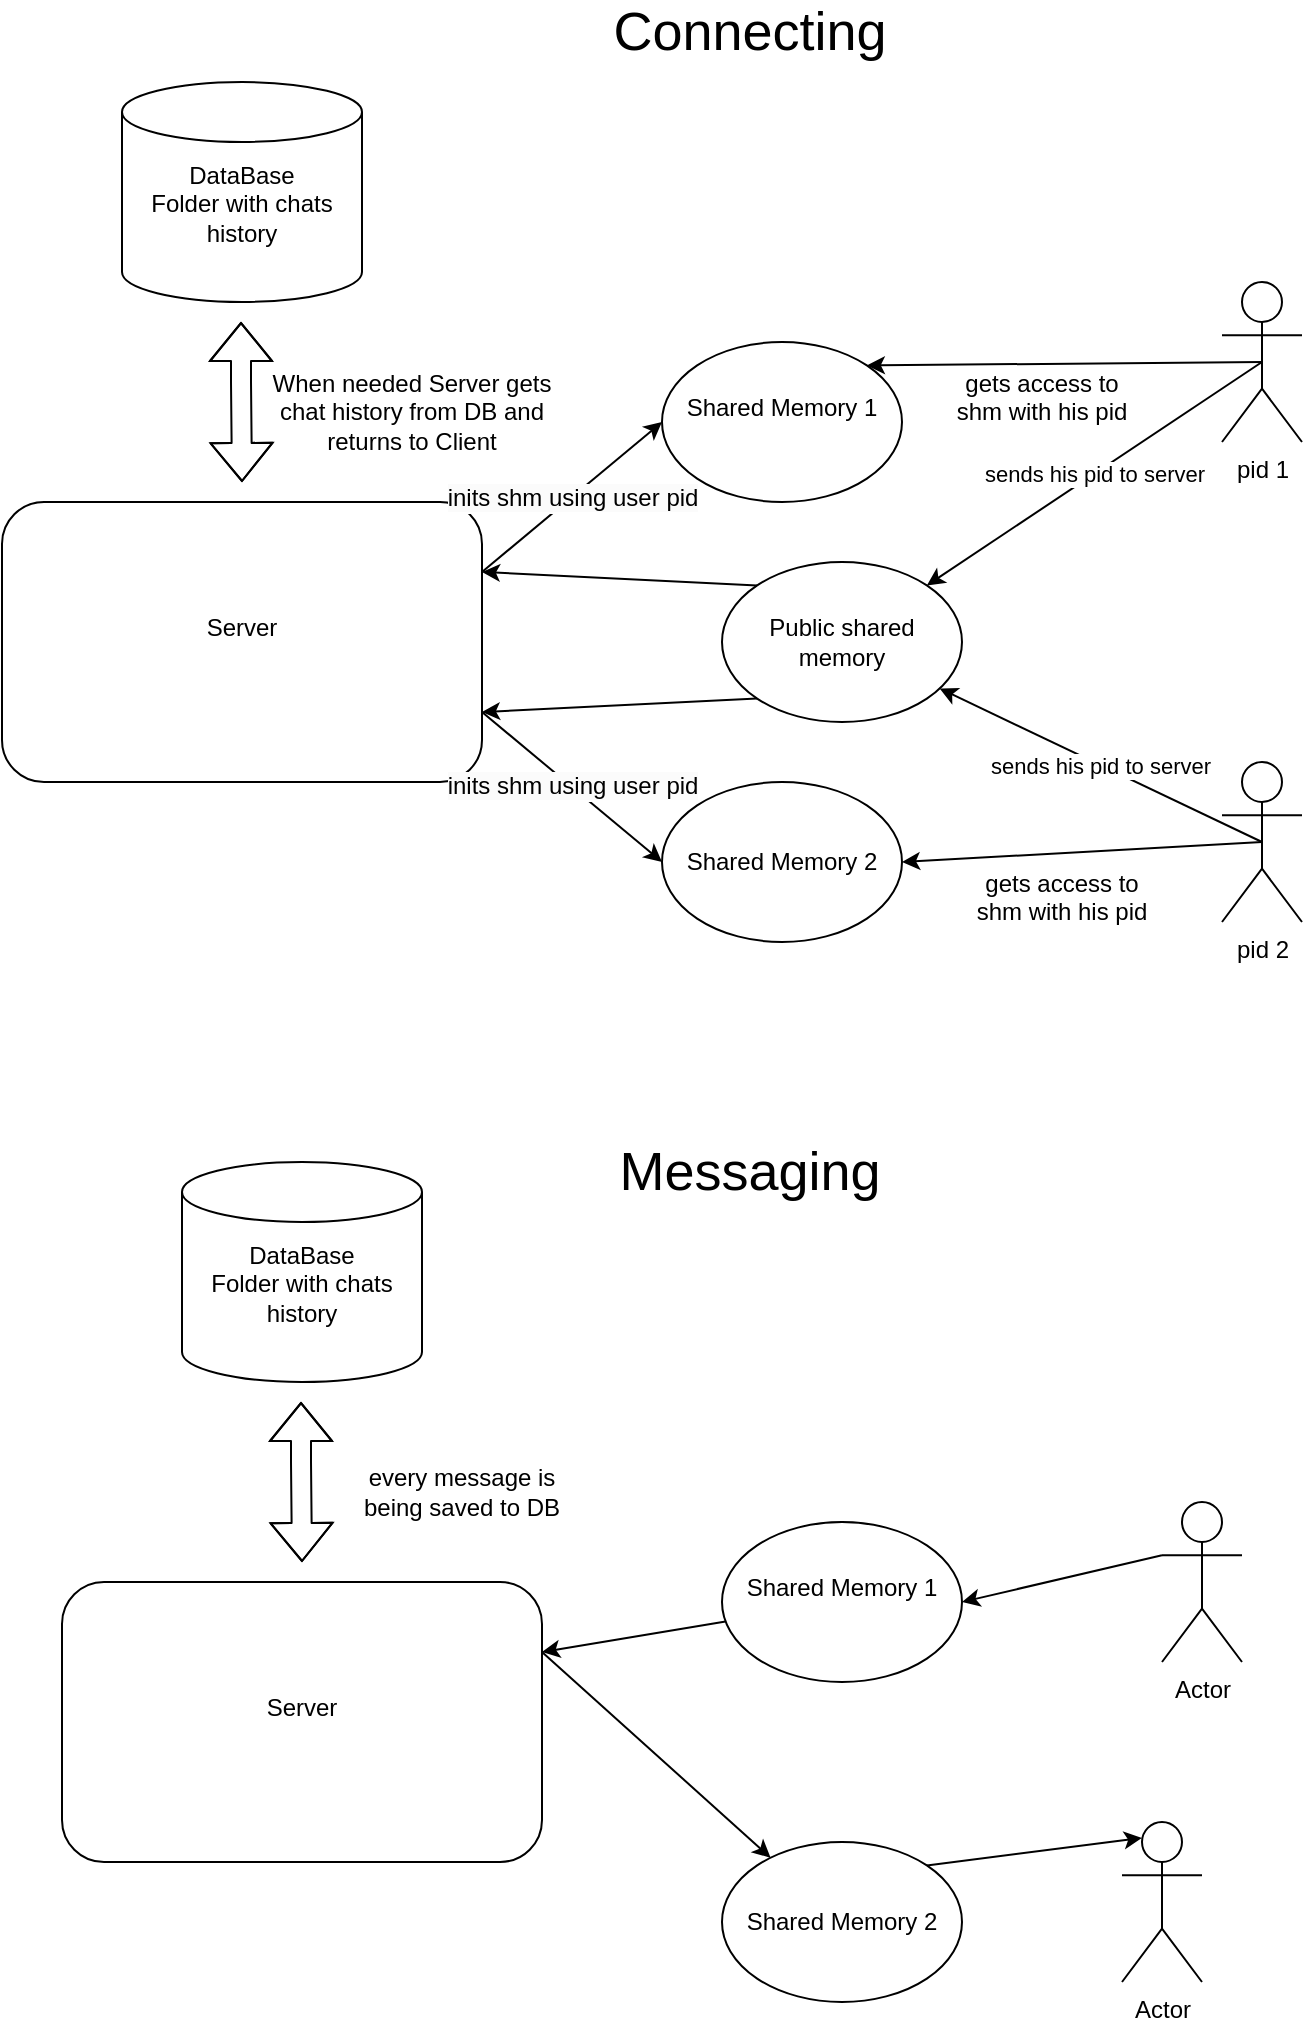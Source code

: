 <mxfile>
    <diagram id="3MVbYTz1pRgoCqeeOvT-" name="Страница — 1">
        <mxGraphModel dx="1159" dy="858" grid="1" gridSize="10" guides="1" tooltips="1" connect="1" arrows="1" fold="1" page="1" pageScale="1" pageWidth="1169" pageHeight="827" math="0" shadow="0">
            <root>
                <mxCell id="0"/>
                <mxCell id="1" parent="0"/>
                <mxCell id="2" value="Server&lt;div&gt;&lt;br&gt;&lt;/div&gt;" style="rounded=1;whiteSpace=wrap;html=1;" vertex="1" parent="1">
                    <mxGeometry x="40" y="270" width="240" height="140" as="geometry"/>
                </mxCell>
                <mxCell id="3" value="DataBase&lt;div&gt;Folder with chats history&lt;/div&gt;&lt;div&gt;&lt;br&gt;&lt;/div&gt;" style="shape=cylinder3;whiteSpace=wrap;html=1;boundedLbl=1;backgroundOutline=1;size=15;" vertex="1" parent="1">
                    <mxGeometry x="100" y="60" width="120" height="110" as="geometry"/>
                </mxCell>
                <mxCell id="5" value="" style="shape=flexArrow;endArrow=classic;startArrow=classic;html=1;" edge="1" parent="1">
                    <mxGeometry width="100" height="100" relative="1" as="geometry">
                        <mxPoint x="160" y="260" as="sourcePoint"/>
                        <mxPoint x="159.5" y="180" as="targetPoint"/>
                        <Array as="points">
                            <mxPoint x="159.5" y="210"/>
                        </Array>
                    </mxGeometry>
                </mxCell>
                <mxCell id="6" value="Shared Memory 1&lt;div&gt;&lt;br&gt;&lt;/div&gt;" style="ellipse;whiteSpace=wrap;html=1;" vertex="1" parent="1">
                    <mxGeometry x="370" y="190" width="120" height="80" as="geometry"/>
                </mxCell>
                <mxCell id="85" value="sends his pid to server" style="edgeStyle=none;html=1;exitX=0.5;exitY=0.5;exitDx=0;exitDy=0;exitPerimeter=0;entryX=1;entryY=0;entryDx=0;entryDy=0;" edge="1" parent="1" source="11" target="84">
                    <mxGeometry relative="1" as="geometry"/>
                </mxCell>
                <mxCell id="11" value="pid 1" style="shape=umlActor;verticalLabelPosition=bottom;verticalAlign=top;html=1;outlineConnect=0;" vertex="1" parent="1">
                    <mxGeometry x="650" y="160" width="40" height="80" as="geometry"/>
                </mxCell>
                <mxCell id="86" value="&lt;span style=&quot;color: rgb(0, 0, 0); font-family: Helvetica; font-size: 11px; font-style: normal; font-variant-ligatures: normal; font-variant-caps: normal; font-weight: 400; letter-spacing: normal; orphans: 2; text-align: center; text-indent: 0px; text-transform: none; widows: 2; word-spacing: 0px; -webkit-text-stroke-width: 0px; white-space: nowrap; background-color: rgb(255, 255, 255); text-decoration-thickness: initial; text-decoration-style: initial; text-decoration-color: initial; display: inline !important; float: none;&quot;&gt;sends his pid to server&lt;/span&gt;" style="edgeStyle=none;html=1;exitX=0.5;exitY=0.5;exitDx=0;exitDy=0;exitPerimeter=0;" edge="1" parent="1" source="12" target="84">
                    <mxGeometry relative="1" as="geometry"/>
                </mxCell>
                <mxCell id="12" value="pid 2" style="shape=umlActor;verticalLabelPosition=bottom;verticalAlign=top;html=1;outlineConnect=0;" vertex="1" parent="1">
                    <mxGeometry x="650" y="400" width="40" height="80" as="geometry"/>
                </mxCell>
                <mxCell id="22" value="&lt;span style=&quot;color: rgb(0, 0, 0); font-family: Helvetica; font-size: 12px; font-style: normal; font-variant-ligatures: normal; font-variant-caps: normal; font-weight: 400; letter-spacing: normal; orphans: 2; text-align: center; text-indent: 0px; text-transform: none; widows: 2; word-spacing: 0px; -webkit-text-stroke-width: 0px; white-space: nowrap; background-color: rgb(251, 251, 251); text-decoration-thickness: initial; text-decoration-style: initial; text-decoration-color: initial; display: inline !important; float: none;&quot;&gt;inits shm using user pid&lt;/span&gt;" style="endArrow=classic;html=1;entryX=0;entryY=0.5;entryDx=0;entryDy=0;exitX=1;exitY=0.25;exitDx=0;exitDy=0;" edge="1" parent="1" source="2" target="6">
                    <mxGeometry width="50" height="50" relative="1" as="geometry">
                        <mxPoint x="290" y="290" as="sourcePoint"/>
                        <mxPoint x="340" y="270" as="targetPoint"/>
                    </mxGeometry>
                </mxCell>
                <mxCell id="24" value="" style="endArrow=classic;html=1;entryX=1;entryY=0;entryDx=0;entryDy=0;exitX=0.5;exitY=0.5;exitDx=0;exitDy=0;exitPerimeter=0;" edge="1" parent="1" source="11" target="6">
                    <mxGeometry width="50" height="50" relative="1" as="geometry">
                        <mxPoint x="520" y="290" as="sourcePoint"/>
                        <mxPoint x="570" y="240" as="targetPoint"/>
                    </mxGeometry>
                </mxCell>
                <mxCell id="25" value="gets access to shm with his pid&lt;div&gt;&lt;br&gt;&lt;/div&gt;" style="text;html=1;align=center;verticalAlign=middle;whiteSpace=wrap;rounded=0;" vertex="1" parent="1">
                    <mxGeometry x="510" y="210" width="100" height="30" as="geometry"/>
                </mxCell>
                <mxCell id="29" value="Shared Memory 2" style="ellipse;whiteSpace=wrap;html=1;" vertex="1" parent="1">
                    <mxGeometry x="370" y="410" width="120" height="80" as="geometry"/>
                </mxCell>
                <mxCell id="31" value="&lt;span style=&quot;color: rgb(0, 0, 0); font-family: Helvetica; font-size: 12px; font-style: normal; font-variant-ligatures: normal; font-variant-caps: normal; font-weight: 400; letter-spacing: normal; orphans: 2; text-align: center; text-indent: 0px; text-transform: none; widows: 2; word-spacing: 0px; -webkit-text-stroke-width: 0px; white-space: nowrap; background-color: rgb(251, 251, 251); text-decoration-thickness: initial; text-decoration-style: initial; text-decoration-color: initial; display: inline !important; float: none;&quot;&gt;inits shm using user pid&lt;/span&gt;" style="endArrow=classic;html=1;entryX=0;entryY=0.5;entryDx=0;entryDy=0;exitX=1;exitY=0.75;exitDx=0;exitDy=0;" edge="1" parent="1" target="29" source="2">
                    <mxGeometry width="50" height="50" relative="1" as="geometry">
                        <mxPoint x="260" y="520" as="sourcePoint"/>
                        <mxPoint x="310" y="500" as="targetPoint"/>
                    </mxGeometry>
                </mxCell>
                <mxCell id="33" value="" style="endArrow=classic;html=1;entryX=1;entryY=0.5;entryDx=0;entryDy=0;exitX=0.5;exitY=0.5;exitDx=0;exitDy=0;exitPerimeter=0;" edge="1" parent="1" target="29" source="12">
                    <mxGeometry width="50" height="50" relative="1" as="geometry">
                        <mxPoint x="560" y="400" as="sourcePoint"/>
                        <mxPoint x="540" y="470" as="targetPoint"/>
                    </mxGeometry>
                </mxCell>
                <mxCell id="34" value="gets access to shm with his pid&lt;div&gt;&lt;br&gt;&lt;/div&gt;" style="text;html=1;align=center;verticalAlign=middle;whiteSpace=wrap;rounded=0;" vertex="1" parent="1">
                    <mxGeometry x="520" y="460" width="100" height="30" as="geometry"/>
                </mxCell>
                <mxCell id="58" style="edgeStyle=none;html=1;exitX=1;exitY=0.25;exitDx=0;exitDy=0;" edge="1" parent="1" source="35" target="47">
                    <mxGeometry relative="1" as="geometry"/>
                </mxCell>
                <mxCell id="35" value="Server&lt;div&gt;&lt;br&gt;&lt;/div&gt;" style="rounded=1;whiteSpace=wrap;html=1;" vertex="1" parent="1">
                    <mxGeometry x="70" y="810" width="240" height="140" as="geometry"/>
                </mxCell>
                <mxCell id="36" value="DataBase&lt;div&gt;Folder with chats history&lt;/div&gt;&lt;div&gt;&lt;br&gt;&lt;/div&gt;" style="shape=cylinder3;whiteSpace=wrap;html=1;boundedLbl=1;backgroundOutline=1;size=15;" vertex="1" parent="1">
                    <mxGeometry x="130" y="600" width="120" height="110" as="geometry"/>
                </mxCell>
                <mxCell id="37" value="" style="shape=flexArrow;endArrow=classic;startArrow=classic;html=1;" edge="1" parent="1">
                    <mxGeometry width="100" height="100" relative="1" as="geometry">
                        <mxPoint x="190" y="800" as="sourcePoint"/>
                        <mxPoint x="189.5" y="720" as="targetPoint"/>
                        <Array as="points">
                            <mxPoint x="189.5" y="750"/>
                        </Array>
                    </mxGeometry>
                </mxCell>
                <mxCell id="57" value="" style="edgeStyle=none;html=1;entryX=1;entryY=0.25;entryDx=0;entryDy=0;" edge="1" parent="1" source="38" target="35">
                    <mxGeometry relative="1" as="geometry"/>
                </mxCell>
                <mxCell id="38" value="Shared Memory 1&lt;div&gt;&lt;br&gt;&lt;/div&gt;" style="ellipse;whiteSpace=wrap;html=1;" vertex="1" parent="1">
                    <mxGeometry x="400" y="780" width="120" height="80" as="geometry"/>
                </mxCell>
                <mxCell id="56" style="edgeStyle=none;html=1;exitX=0.5;exitY=0.5;exitDx=0;exitDy=0;exitPerimeter=0;entryX=0.5;entryY=0.5;entryDx=0;entryDy=0;entryPerimeter=0;" edge="1" parent="1" source="39" target="39">
                    <mxGeometry relative="1" as="geometry"/>
                </mxCell>
                <mxCell id="60" style="edgeStyle=none;html=1;exitX=0;exitY=0.333;exitDx=0;exitDy=0;exitPerimeter=0;entryX=1;entryY=0.5;entryDx=0;entryDy=0;" edge="1" parent="1" source="39" target="38">
                    <mxGeometry relative="1" as="geometry"/>
                </mxCell>
                <mxCell id="39" value="Actor" style="shape=umlActor;verticalLabelPosition=bottom;verticalAlign=top;html=1;outlineConnect=0;" vertex="1" parent="1">
                    <mxGeometry x="620" y="770" width="40" height="80" as="geometry"/>
                </mxCell>
                <mxCell id="40" value="Actor" style="shape=umlActor;verticalLabelPosition=bottom;verticalAlign=top;html=1;outlineConnect=0;" vertex="1" parent="1">
                    <mxGeometry x="600" y="930" width="40" height="80" as="geometry"/>
                </mxCell>
                <mxCell id="47" value="Shared Memory 2" style="ellipse;whiteSpace=wrap;html=1;" vertex="1" parent="1">
                    <mxGeometry x="400" y="940" width="120" height="80" as="geometry"/>
                </mxCell>
                <mxCell id="53" value="Messaging" style="text;html=1;align=center;verticalAlign=middle;whiteSpace=wrap;rounded=0;fontSize=27;" vertex="1" parent="1">
                    <mxGeometry x="384" y="590" width="60" height="30" as="geometry"/>
                </mxCell>
                <mxCell id="55" value="Connecting" style="text;html=1;align=center;verticalAlign=middle;whiteSpace=wrap;rounded=0;fontSize=27;" vertex="1" parent="1">
                    <mxGeometry x="384" y="20" width="60" height="30" as="geometry"/>
                </mxCell>
                <mxCell id="59" style="edgeStyle=none;html=1;exitX=1;exitY=0;exitDx=0;exitDy=0;entryX=0.25;entryY=0.1;entryDx=0;entryDy=0;entryPerimeter=0;" edge="1" parent="1" source="47" target="40">
                    <mxGeometry relative="1" as="geometry"/>
                </mxCell>
                <mxCell id="61" value="When needed Server gets chat history from DB and returns to Client" style="text;html=1;align=center;verticalAlign=middle;whiteSpace=wrap;rounded=0;" vertex="1" parent="1">
                    <mxGeometry x="170" y="200" width="150" height="50" as="geometry"/>
                </mxCell>
                <mxCell id="62" value="every message is being saved to DB" style="text;html=1;align=center;verticalAlign=middle;whiteSpace=wrap;rounded=0;" vertex="1" parent="1">
                    <mxGeometry x="210" y="750" width="120" height="30" as="geometry"/>
                </mxCell>
                <mxCell id="87" style="edgeStyle=none;html=1;exitX=0;exitY=0;exitDx=0;exitDy=0;entryX=1;entryY=0.25;entryDx=0;entryDy=0;" edge="1" parent="1" source="84" target="2">
                    <mxGeometry relative="1" as="geometry"/>
                </mxCell>
                <mxCell id="89" style="edgeStyle=none;html=1;exitX=0;exitY=1;exitDx=0;exitDy=0;entryX=1;entryY=0.75;entryDx=0;entryDy=0;" edge="1" parent="1" source="84" target="2">
                    <mxGeometry relative="1" as="geometry"/>
                </mxCell>
                <mxCell id="84" value="Public shared memory" style="ellipse;whiteSpace=wrap;html=1;" vertex="1" parent="1">
                    <mxGeometry x="400" y="300" width="120" height="80" as="geometry"/>
                </mxCell>
            </root>
        </mxGraphModel>
    </diagram>
</mxfile>